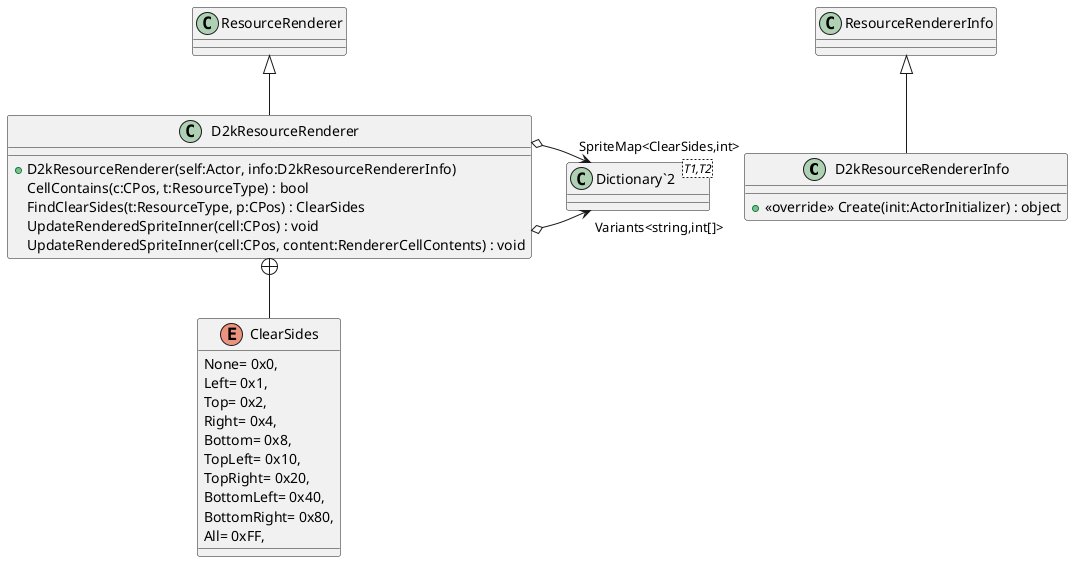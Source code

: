 @startuml
class D2kResourceRendererInfo {
    + <<override>> Create(init:ActorInitializer) : object
}
class D2kResourceRenderer {
    + D2kResourceRenderer(self:Actor, info:D2kResourceRendererInfo)
    CellContains(c:CPos, t:ResourceType) : bool
    FindClearSides(t:ResourceType, p:CPos) : ClearSides
    UpdateRenderedSpriteInner(cell:CPos) : void
    UpdateRenderedSpriteInner(cell:CPos, content:RendererCellContents) : void
}
enum ClearSides {
    None= 0x0,
    Left= 0x1,
    Top= 0x2,
    Right= 0x4,
    Bottom= 0x8,
    TopLeft= 0x10,
    TopRight= 0x20,
    BottomLeft= 0x40,
    BottomRight= 0x80,
    All= 0xFF,
}
class "Dictionary`2"<T1,T2> {
}
ResourceRendererInfo <|-- D2kResourceRendererInfo
ResourceRenderer <|-- D2kResourceRenderer
D2kResourceRenderer o-> "Variants<string,int[]>" "Dictionary`2"
D2kResourceRenderer o-> "SpriteMap<ClearSides,int>" "Dictionary`2"
D2kResourceRenderer +-- ClearSides
@enduml

